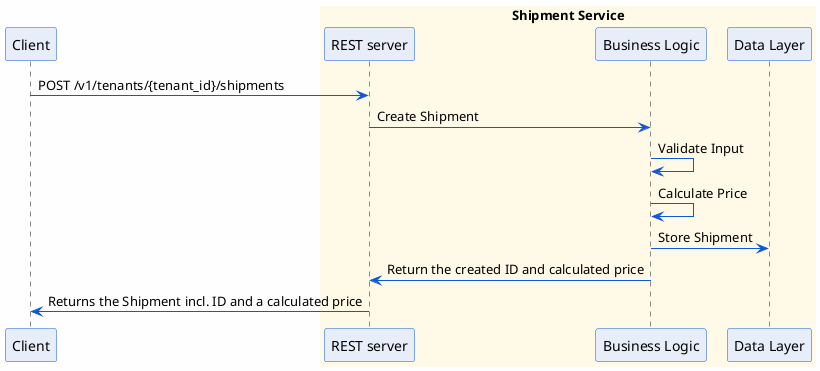 @startuml Create Shipment

scale max 1920 width

skinparam backgroundColor #fefefe
skinparam BoxPadding 6

skinparam sequence {
  ArrowColor #0F58D6
  ActorBorderColor #0F58D6
  BoxBackgroundColor #FFF9E7
  BoxBorderColor transparent
  GroupBackgroundColor transparent
  GroupBodyBackgroundColor transparent
  GroupBorderThickness 1
  ParticipantBackgroundColor #E7EEFA
  ParticipantBorderColor #0F58D6
}

participant "Client" as client

box "Shipment Service"
  participant "REST server" as rest
  participant "Business Logic" as logic
  participant "Data Layer" as datalayer
end box

client -> rest: POST /v1/tenants/{tenant_id}/shipments

rest -> logic: Create Shipment
logic -> logic: Validate Input
logic -> logic: Calculate Price
logic -> datalayer: Store Shipment
logic -> rest: Return the created ID and calculated price
rest -> client: Returns the Shipment incl. ID and a calculated price

@enduml